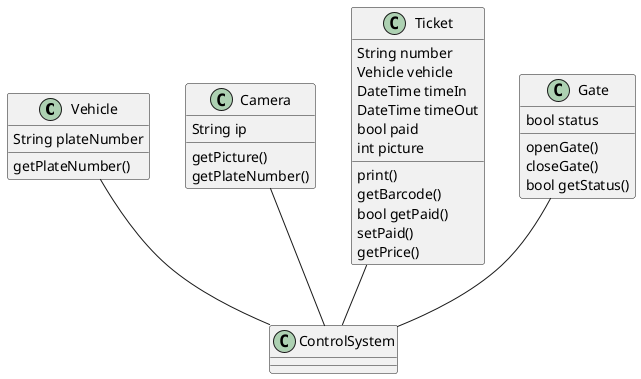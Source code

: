 @startuml
Vehicle : String plateNumber
Vehicle : getPlateNumber()

Camera : String ip
Camera : getPicture()
Camera : getPlateNumber()

Ticket : String number
Ticket : Vehicle vehicle
Ticket : DateTime timeIn
Ticket : DateTime timeOut
Ticket : bool paid
Ticket : int picture
Ticket : print()
Ticket : getBarcode()
Ticket : bool getPaid()
Ticket : setPaid()
Ticket : getPrice()

Gate : bool status
Gate : openGate()
Gate : closeGate()
Gate : bool getStatus()

Camera -- ControlSystem
Gate -- ControlSystem
Ticket -- ControlSystem
Vehicle -- ControlSystem
@enduml